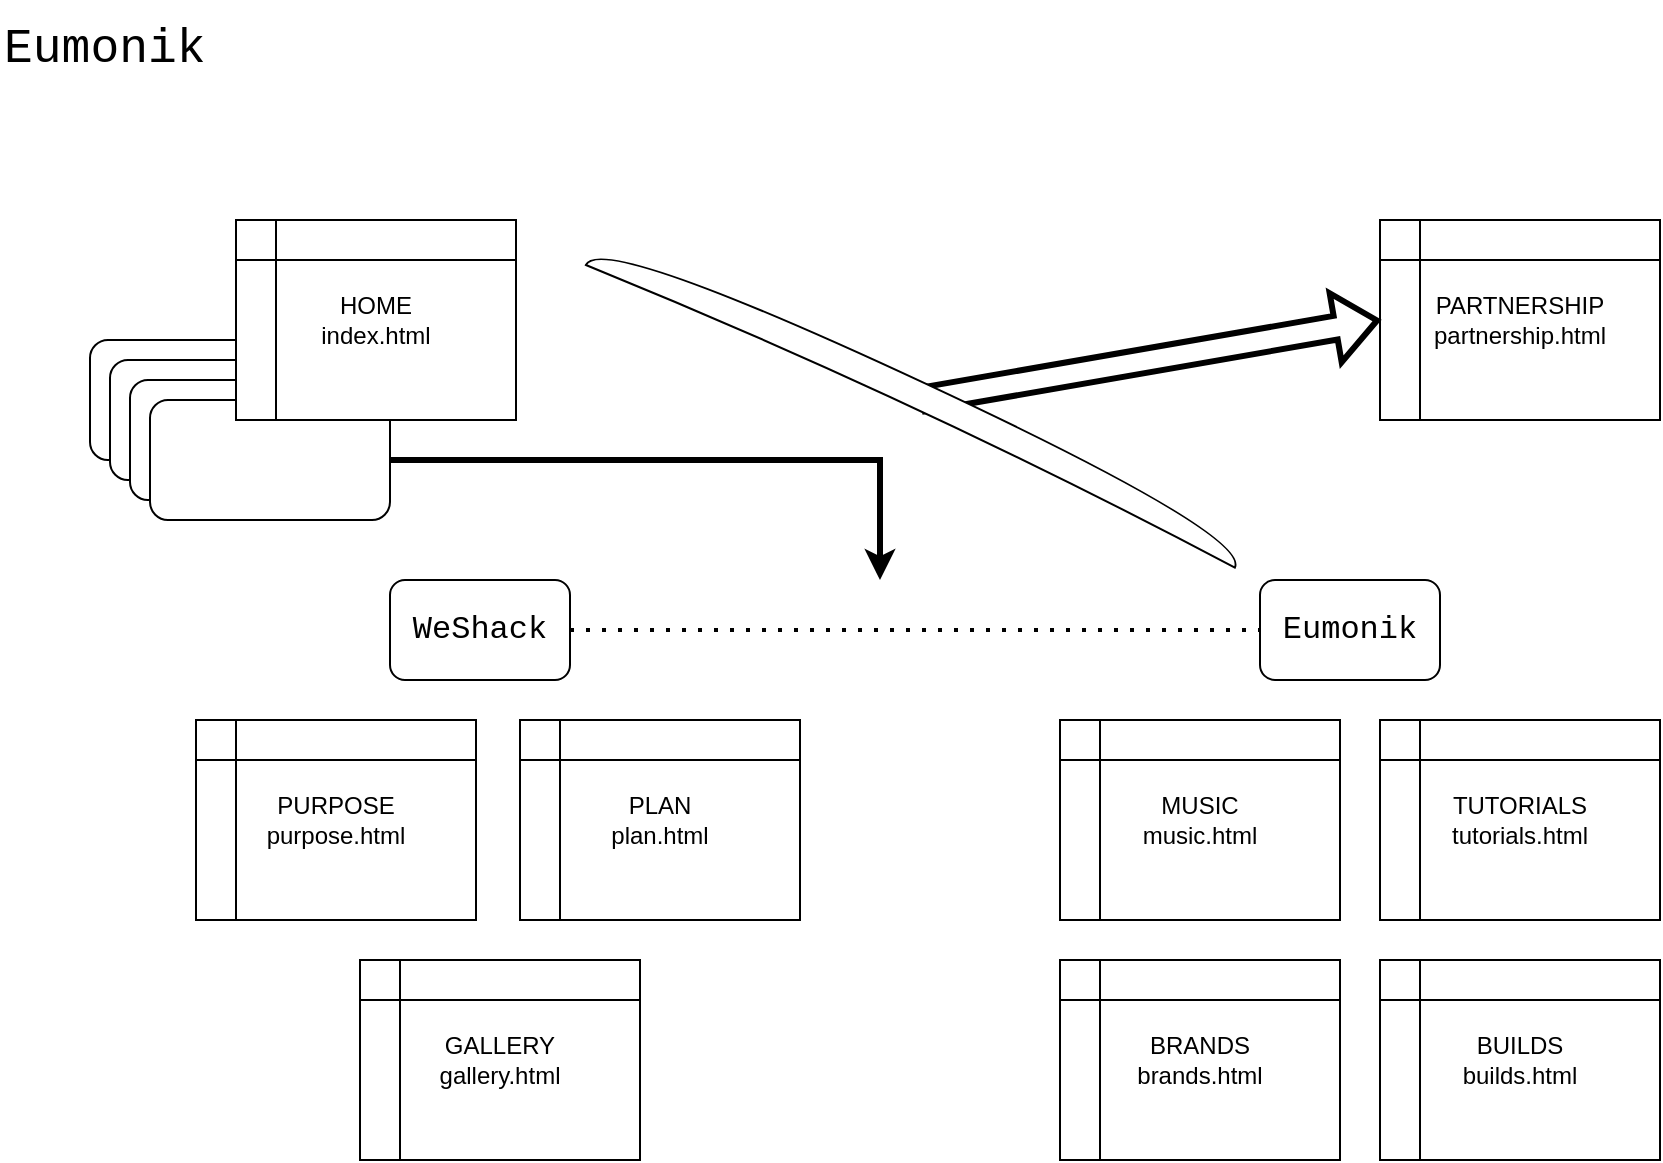 <mxfile version="17.4.6" type="github">
  <diagram id="xalGUEY1jbddrHLXlYOY" name="Page-1">
    <mxGraphModel dx="1527" dy="942" grid="1" gridSize="10" guides="1" tooltips="1" connect="1" arrows="1" fold="1" page="1" pageScale="1" pageWidth="850" pageHeight="1100" math="0" shadow="0">
      <root>
        <mxCell id="0" />
        <mxCell id="1" parent="0" />
        <mxCell id="up5kKdKBbWI_Yvt1TdvK-1" value="" style="rounded=1;whiteSpace=wrap;html=1;" parent="1" vertex="1">
          <mxGeometry x="45" y="170" width="120" height="60" as="geometry" />
        </mxCell>
        <mxCell id="8K8TTzSOVT5qWjFkLYJU-2" value="&lt;font style=&quot;font-size: 24px&quot; face=&quot;Courier New&quot;&gt;Eumonik&lt;/font&gt;" style="text;html=1;strokeColor=none;fillColor=none;align=left;verticalAlign=middle;whiteSpace=wrap;rounded=0;" vertex="1" parent="1">
          <mxGeometry width="140" height="50" as="geometry" />
        </mxCell>
        <mxCell id="8K8TTzSOVT5qWjFkLYJU-3" value="" style="rounded=1;whiteSpace=wrap;html=1;" vertex="1" parent="1">
          <mxGeometry x="55" y="180" width="120" height="60" as="geometry" />
        </mxCell>
        <mxCell id="8K8TTzSOVT5qWjFkLYJU-4" value="" style="rounded=1;whiteSpace=wrap;html=1;" vertex="1" parent="1">
          <mxGeometry x="65" y="190" width="120" height="60" as="geometry" />
        </mxCell>
        <mxCell id="8K8TTzSOVT5qWjFkLYJU-5" value="" style="rounded=1;whiteSpace=wrap;html=1;" vertex="1" parent="1">
          <mxGeometry x="75" y="200" width="120" height="60" as="geometry" />
        </mxCell>
        <mxCell id="8K8TTzSOVT5qWjFkLYJU-10" value="MUSIC&lt;br&gt;music.html" style="shape=internalStorage;whiteSpace=wrap;html=1;backgroundOutline=1;" vertex="1" parent="1">
          <mxGeometry x="530" y="360" width="140" height="100" as="geometry" />
        </mxCell>
        <mxCell id="8K8TTzSOVT5qWjFkLYJU-12" value="TUTORIALS&lt;br&gt;tutorials.html" style="shape=internalStorage;whiteSpace=wrap;html=1;backgroundOutline=1;" vertex="1" parent="1">
          <mxGeometry x="690" y="360" width="140" height="100" as="geometry" />
        </mxCell>
        <mxCell id="8K8TTzSOVT5qWjFkLYJU-13" value="PLAN&lt;br&gt;plan.html" style="shape=internalStorage;whiteSpace=wrap;html=1;backgroundOutline=1;" vertex="1" parent="1">
          <mxGeometry x="260" y="360" width="140" height="100" as="geometry" />
        </mxCell>
        <mxCell id="8K8TTzSOVT5qWjFkLYJU-14" value="PURPOSE&lt;br&gt;purpose.html" style="shape=internalStorage;whiteSpace=wrap;html=1;backgroundOutline=1;" vertex="1" parent="1">
          <mxGeometry x="98" y="360" width="140" height="100" as="geometry" />
        </mxCell>
        <mxCell id="8K8TTzSOVT5qWjFkLYJU-15" value="" style="endArrow=classic;html=1;rounded=0;fontFamily=Courier New;fontSize=24;exitX=1;exitY=0.5;exitDx=0;exitDy=0;strokeWidth=3;" edge="1" parent="1" source="8K8TTzSOVT5qWjFkLYJU-5">
          <mxGeometry width="50" height="50" relative="1" as="geometry">
            <mxPoint x="390" y="290" as="sourcePoint" />
            <mxPoint x="440" y="290" as="targetPoint" />
            <Array as="points">
              <mxPoint x="440" y="230" />
            </Array>
          </mxGeometry>
        </mxCell>
        <mxCell id="8K8TTzSOVT5qWjFkLYJU-17" value="" style="endArrow=none;dashed=1;html=1;dashPattern=1 3;strokeWidth=2;rounded=0;fontFamily=Courier New;fontSize=24;startArrow=none;" edge="1" parent="1" source="8K8TTzSOVT5qWjFkLYJU-25">
          <mxGeometry width="50" height="50" relative="1" as="geometry">
            <mxPoint x="190" y="300" as="sourcePoint" />
            <mxPoint x="680" y="300" as="targetPoint" />
          </mxGeometry>
        </mxCell>
        <mxCell id="8K8TTzSOVT5qWjFkLYJU-1" value="HOME&lt;br&gt;index.html" style="shape=internalStorage;whiteSpace=wrap;html=1;backgroundOutline=1;" vertex="1" parent="1">
          <mxGeometry x="118" y="110" width="140" height="100" as="geometry" />
        </mxCell>
        <mxCell id="8K8TTzSOVT5qWjFkLYJU-18" value="GALLERY&lt;br&gt;gallery.html" style="shape=internalStorage;whiteSpace=wrap;html=1;backgroundOutline=1;" vertex="1" parent="1">
          <mxGeometry x="180" y="480" width="140" height="100" as="geometry" />
        </mxCell>
        <mxCell id="8K8TTzSOVT5qWjFkLYJU-19" value="PARTNERSHIP&lt;br&gt;partnership.html" style="shape=internalStorage;whiteSpace=wrap;html=1;backgroundOutline=1;" vertex="1" parent="1">
          <mxGeometry x="690" y="110" width="140" height="100" as="geometry" />
        </mxCell>
        <mxCell id="8K8TTzSOVT5qWjFkLYJU-20" value="" style="shape=flexArrow;endArrow=classic;html=1;rounded=0;fontFamily=Courier New;fontSize=24;strokeWidth=3;entryX=0;entryY=0.5;entryDx=0;entryDy=0;" edge="1" parent="1" target="8K8TTzSOVT5qWjFkLYJU-19">
          <mxGeometry width="50" height="50" relative="1" as="geometry">
            <mxPoint x="460" y="200" as="sourcePoint" />
            <mxPoint x="510" y="170" as="targetPoint" />
          </mxGeometry>
        </mxCell>
        <mxCell id="8K8TTzSOVT5qWjFkLYJU-21" value="" style="shape=xor;whiteSpace=wrap;html=1;fontFamily=Courier New;fontSize=24;rotation=-65;" vertex="1" parent="1">
          <mxGeometry x="450" y="20.98" width="18" height="358.03" as="geometry" />
        </mxCell>
        <mxCell id="8K8TTzSOVT5qWjFkLYJU-23" value="BRANDS&lt;br&gt;brands.html" style="shape=internalStorage;whiteSpace=wrap;html=1;backgroundOutline=1;" vertex="1" parent="1">
          <mxGeometry x="530" y="480" width="140" height="100" as="geometry" />
        </mxCell>
        <mxCell id="8K8TTzSOVT5qWjFkLYJU-24" value="BUILDS&lt;br&gt;builds.html" style="shape=internalStorage;whiteSpace=wrap;html=1;backgroundOutline=1;" vertex="1" parent="1">
          <mxGeometry x="690" y="480" width="140" height="100" as="geometry" />
        </mxCell>
        <mxCell id="8K8TTzSOVT5qWjFkLYJU-25" value="&lt;font style=&quot;font-size: 16px&quot;&gt;Eumonik&lt;/font&gt;" style="rounded=1;whiteSpace=wrap;html=1;fontFamily=Courier New;fontSize=12;" vertex="1" parent="1">
          <mxGeometry x="630" y="290" width="90" height="50" as="geometry" />
        </mxCell>
        <mxCell id="8K8TTzSOVT5qWjFkLYJU-26" value="" style="endArrow=none;dashed=1;html=1;dashPattern=1 3;strokeWidth=2;rounded=0;fontFamily=Courier New;fontSize=24;exitX=1;exitY=0.5;exitDx=0;exitDy=0;" edge="1" parent="1" source="8K8TTzSOVT5qWjFkLYJU-28" target="8K8TTzSOVT5qWjFkLYJU-25">
          <mxGeometry width="50" height="50" relative="1" as="geometry">
            <mxPoint x="190" y="300" as="sourcePoint" />
            <mxPoint x="680" y="300" as="targetPoint" />
          </mxGeometry>
        </mxCell>
        <mxCell id="8K8TTzSOVT5qWjFkLYJU-28" value="&lt;font style=&quot;font-size: 16px&quot;&gt;WeShack&lt;/font&gt;" style="rounded=1;whiteSpace=wrap;html=1;fontFamily=Courier New;fontSize=12;" vertex="1" parent="1">
          <mxGeometry x="195" y="290" width="90" height="50" as="geometry" />
        </mxCell>
      </root>
    </mxGraphModel>
  </diagram>
</mxfile>
